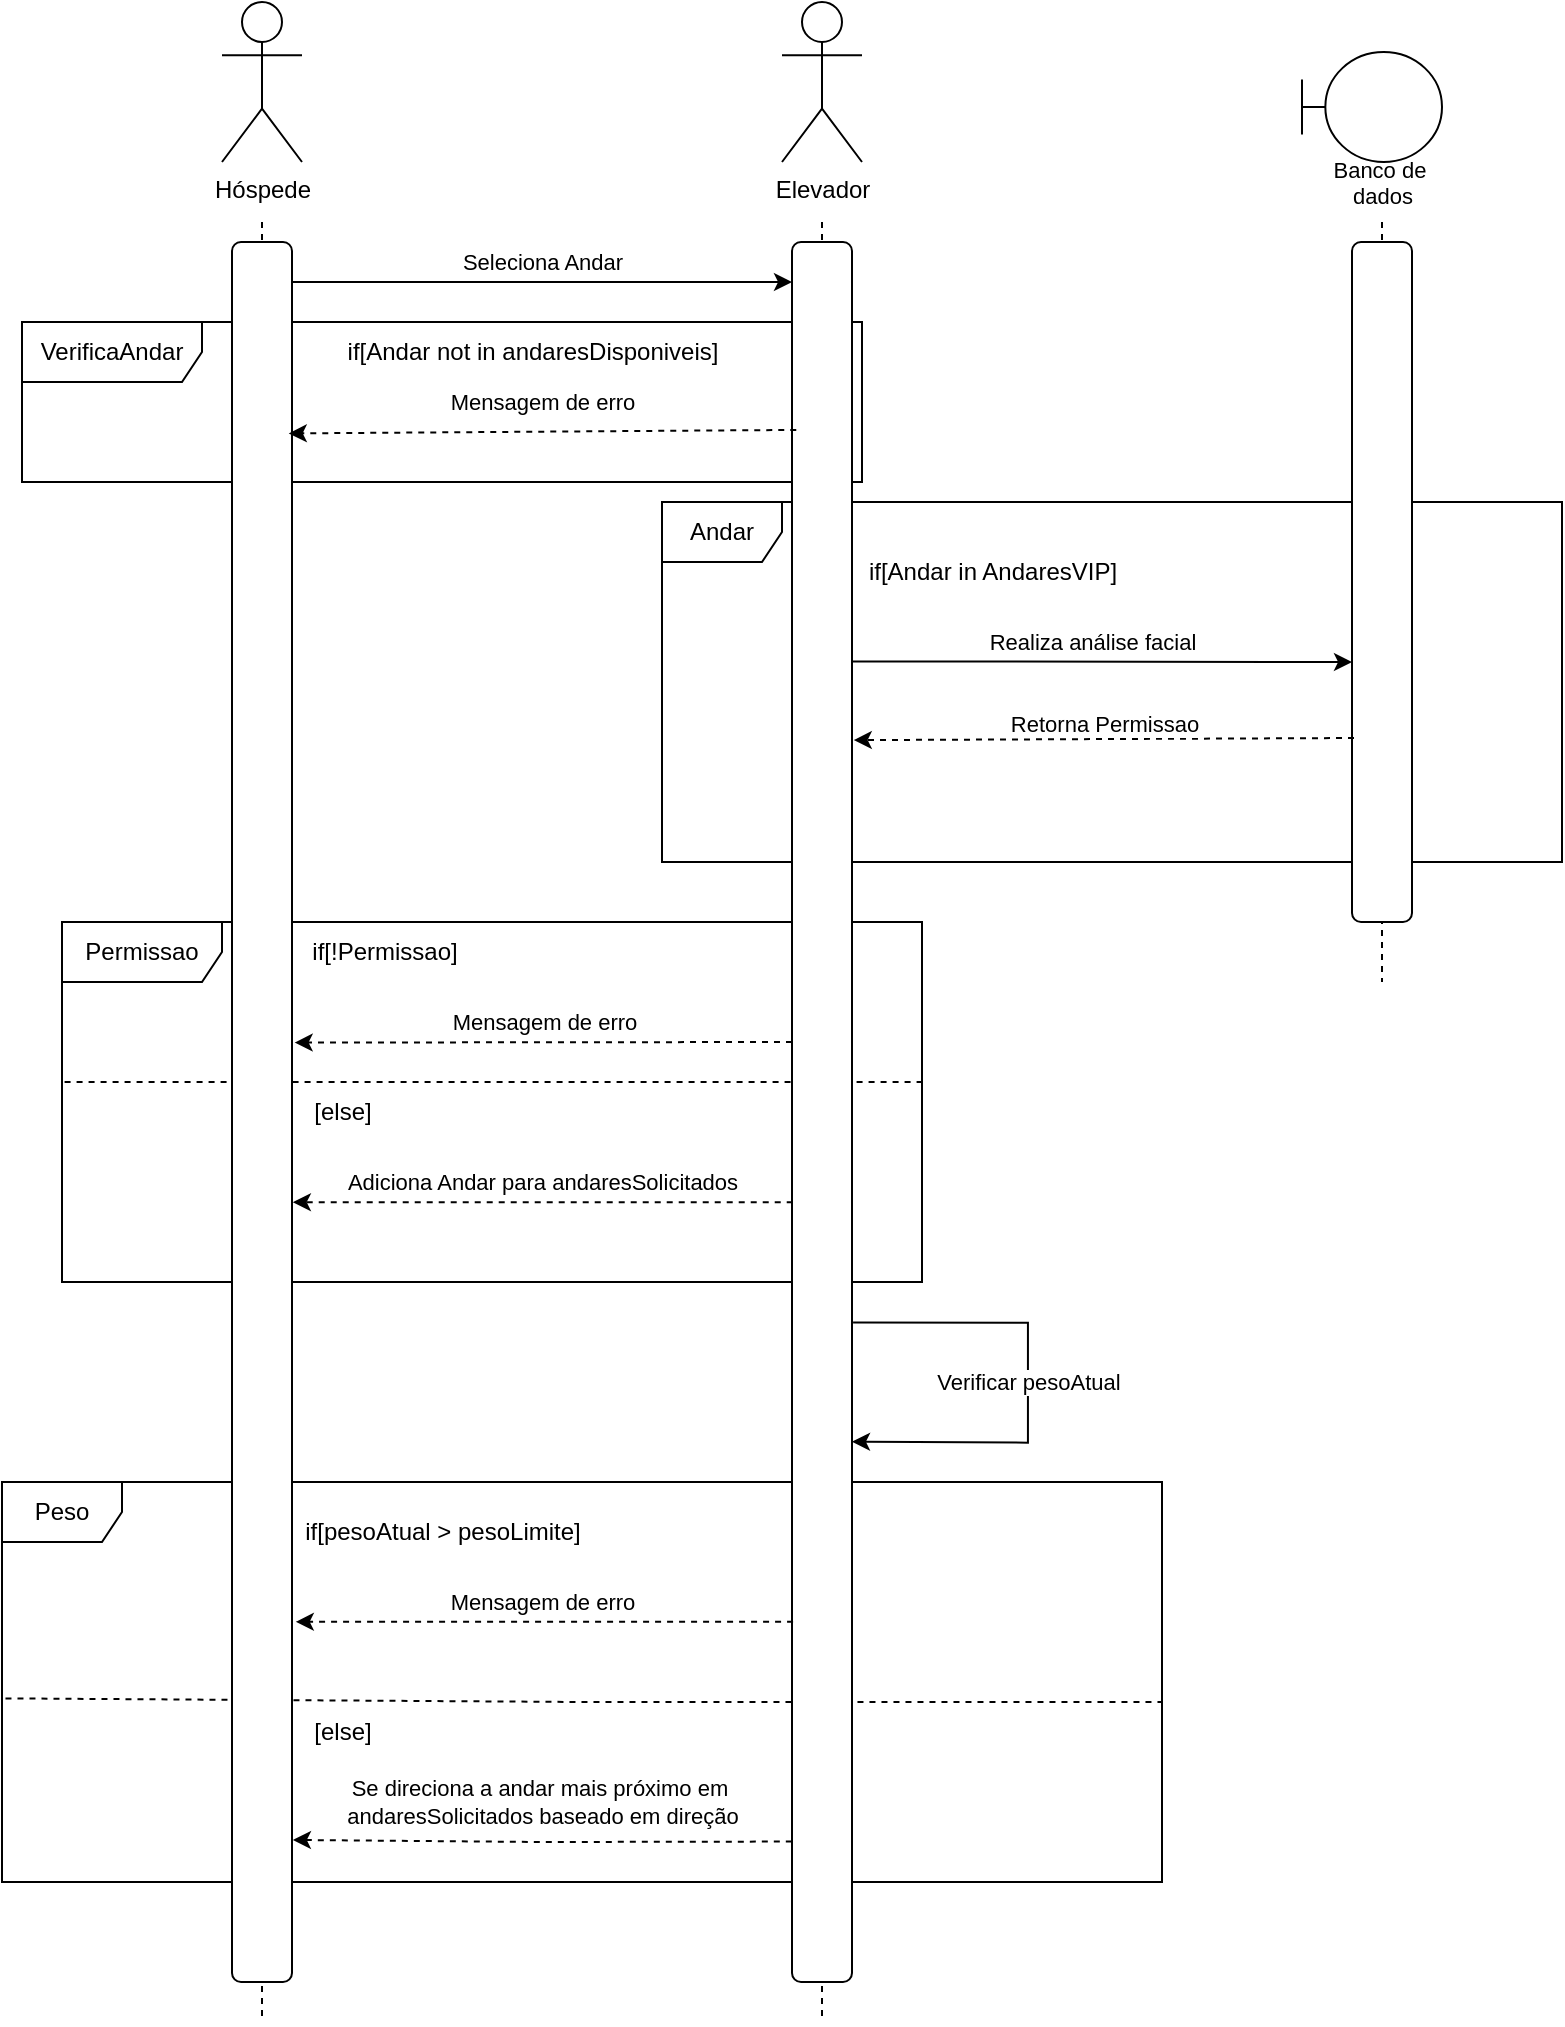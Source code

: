 <mxfile version="24.8.6">
  <diagram name="Página-1" id="ndIE9iRu-5RsDKBhaJrT">
    <mxGraphModel dx="1434" dy="772" grid="1" gridSize="10" guides="1" tooltips="1" connect="1" arrows="1" fold="1" page="1" pageScale="1" pageWidth="827" pageHeight="1169" math="0" shadow="0">
      <root>
        <mxCell id="0" />
        <mxCell id="1" parent="0" />
        <mxCell id="EAjG66n4U_kq2L5824By-13" value="VerificaAndar" style="shape=umlFrame;whiteSpace=wrap;html=1;pointerEvents=0;width=90;height=30;" parent="1" vertex="1">
          <mxGeometry x="20" y="270" width="420" height="80" as="geometry" />
        </mxCell>
        <mxCell id="EAjG66n4U_kq2L5824By-7" value="" style="endArrow=none;html=1;rounded=0;exitX=0.003;exitY=0.541;exitDx=0;exitDy=0;exitPerimeter=0;dashed=1;" parent="1" source="EAjG66n4U_kq2L5824By-5" edge="1">
          <mxGeometry width="50" height="50" relative="1" as="geometry">
            <mxPoint x="460" y="820" as="sourcePoint" />
            <mxPoint x="590" y="960" as="targetPoint" />
            <Array as="points">
              <mxPoint x="300" y="960" />
            </Array>
          </mxGeometry>
        </mxCell>
        <mxCell id="EAjG66n4U_kq2L5824By-5" value="Peso" style="shape=umlFrame;whiteSpace=wrap;html=1;pointerEvents=0;" parent="1" vertex="1">
          <mxGeometry x="10" y="850" width="580" height="200" as="geometry" />
        </mxCell>
        <mxCell id="94Sxvm2VLyfUZKXNGgCt-1" value="Andar" style="shape=umlFrame;whiteSpace=wrap;html=1;pointerEvents=0;" parent="1" vertex="1">
          <mxGeometry x="340" y="360" width="450" height="180" as="geometry" />
        </mxCell>
        <mxCell id="MVGgcwuGfcrAvFL7aOCa-16" value="" style="endArrow=none;html=1;rounded=0;exitX=0.005;exitY=0.422;exitDx=0;exitDy=0;exitPerimeter=0;entryX=1.002;entryY=0.422;entryDx=0;entryDy=0;entryPerimeter=0;dashed=1;" parent="1" edge="1">
          <mxGeometry width="50" height="50" relative="1" as="geometry">
            <mxPoint x="41.29" y="650" as="sourcePoint" />
            <mxPoint x="470.0" y="650" as="targetPoint" />
          </mxGeometry>
        </mxCell>
        <mxCell id="MVGgcwuGfcrAvFL7aOCa-14" value="Permissao" style="shape=umlFrame;whiteSpace=wrap;html=1;pointerEvents=0;width=80;height=30;" parent="1" vertex="1">
          <mxGeometry x="40" y="570" width="430" height="180" as="geometry" />
        </mxCell>
        <mxCell id="MVGgcwuGfcrAvFL7aOCa-1" style="edgeStyle=orthogonalEdgeStyle;rounded=0;orthogonalLoop=1;jettySize=auto;html=1;endArrow=none;endFill=0;dashed=1;" parent="1" edge="1">
          <mxGeometry relative="1" as="geometry">
            <mxPoint x="140" y="1120" as="targetPoint" />
            <mxPoint x="140" y="220" as="sourcePoint" />
          </mxGeometry>
        </mxCell>
        <mxCell id="MVGgcwuGfcrAvFL7aOCa-2" value="Hóspede" style="shape=umlActor;verticalLabelPosition=bottom;verticalAlign=top;html=1;outlineConnect=0;" parent="1" vertex="1">
          <mxGeometry x="120" y="110" width="40" height="80" as="geometry" />
        </mxCell>
        <mxCell id="MVGgcwuGfcrAvFL7aOCa-3" value="" style="rounded=1;whiteSpace=wrap;html=1;" parent="1" vertex="1">
          <mxGeometry x="125" y="230" width="30" height="870" as="geometry" />
        </mxCell>
        <mxCell id="MVGgcwuGfcrAvFL7aOCa-5" style="edgeStyle=orthogonalEdgeStyle;rounded=0;orthogonalLoop=1;jettySize=auto;html=1;endArrow=none;endFill=0;dashed=1;" parent="1" edge="1">
          <mxGeometry relative="1" as="geometry">
            <mxPoint x="420" y="1120" as="targetPoint" />
            <mxPoint x="420" y="220" as="sourcePoint" />
          </mxGeometry>
        </mxCell>
        <mxCell id="MVGgcwuGfcrAvFL7aOCa-6" value="Elevador" style="shape=umlActor;verticalLabelPosition=bottom;verticalAlign=top;html=1;outlineConnect=0;" parent="1" vertex="1">
          <mxGeometry x="400" y="110" width="40" height="80" as="geometry" />
        </mxCell>
        <mxCell id="MVGgcwuGfcrAvFL7aOCa-7" value="" style="rounded=1;whiteSpace=wrap;html=1;" parent="1" vertex="1">
          <mxGeometry x="405" y="230" width="30" height="870" as="geometry" />
        </mxCell>
        <mxCell id="MVGgcwuGfcrAvFL7aOCa-9" style="edgeStyle=orthogonalEdgeStyle;rounded=0;orthogonalLoop=1;jettySize=auto;html=1;endArrow=none;endFill=0;dashed=1;" parent="1" edge="1">
          <mxGeometry relative="1" as="geometry">
            <mxPoint x="700" y="600" as="targetPoint" />
            <mxPoint x="700" y="220" as="sourcePoint" />
          </mxGeometry>
        </mxCell>
        <mxCell id="MVGgcwuGfcrAvFL7aOCa-11" value="" style="rounded=1;whiteSpace=wrap;html=1;" parent="1" vertex="1">
          <mxGeometry x="685" y="230" width="30" height="340" as="geometry" />
        </mxCell>
        <mxCell id="MVGgcwuGfcrAvFL7aOCa-13" value="Mensagem de erro" style="endArrow=classic;html=1;rounded=0;entryX=1.011;entryY=0.442;entryDx=0;entryDy=0;entryPerimeter=0;dashed=1;" parent="1" edge="1">
          <mxGeometry x="-0.005" y="-10" width="50" height="50" relative="1" as="geometry">
            <mxPoint x="405" y="630" as="sourcePoint" />
            <mxPoint x="156.33" y="630.28" as="targetPoint" />
            <mxPoint as="offset" />
          </mxGeometry>
        </mxCell>
        <mxCell id="MVGgcwuGfcrAvFL7aOCa-15" value="if[!Permissao]" style="text;html=1;align=center;verticalAlign=middle;resizable=0;points=[];autosize=1;strokeColor=none;fillColor=none;" parent="1" vertex="1">
          <mxGeometry x="151.33" y="570" width="100" height="30" as="geometry" />
        </mxCell>
        <mxCell id="MVGgcwuGfcrAvFL7aOCa-17" value="[else]" style="text;html=1;align=center;verticalAlign=middle;resizable=0;points=[];autosize=1;strokeColor=none;fillColor=none;" parent="1" vertex="1">
          <mxGeometry x="155" y="650" width="50" height="30" as="geometry" />
        </mxCell>
        <mxCell id="MVGgcwuGfcrAvFL7aOCa-18" value="Adiciona Andar para andaresSolicitados" style="endArrow=classic;html=1;rounded=0;entryX=1.014;entryY=0.912;entryDx=0;entryDy=0;entryPerimeter=0;exitX=0.012;exitY=0.912;exitDx=0;exitDy=0;exitPerimeter=0;dashed=1;" parent="1" edge="1">
          <mxGeometry x="0.003" y="-10" width="50" height="50" relative="1" as="geometry">
            <mxPoint x="405.36" y="710.08" as="sourcePoint" />
            <mxPoint x="155.42" y="710.08" as="targetPoint" />
            <mxPoint as="offset" />
          </mxGeometry>
        </mxCell>
        <mxCell id="MVGgcwuGfcrAvFL7aOCa-19" value="" style="shape=umlBoundary;whiteSpace=wrap;html=1;" parent="1" vertex="1">
          <mxGeometry x="660" y="135" width="70" height="55" as="geometry" />
        </mxCell>
        <mxCell id="MVGgcwuGfcrAvFL7aOCa-20" value="&lt;font style=&quot;font-size: 11px;&quot;&gt;Banco de&amp;nbsp;&lt;/font&gt;&lt;div style=&quot;font-size: 11px;&quot;&gt;&lt;font style=&quot;font-size: 11px;&quot;&gt;dados&lt;/font&gt;&lt;/div&gt;" style="text;html=1;align=center;verticalAlign=middle;resizable=0;points=[];autosize=1;strokeColor=none;fillColor=none;" parent="1" vertex="1">
          <mxGeometry x="665" y="180" width="70" height="40" as="geometry" />
        </mxCell>
        <mxCell id="94Sxvm2VLyfUZKXNGgCt-2" value="if[Andar in AndaresVIP]" style="text;html=1;align=center;verticalAlign=middle;resizable=0;points=[];autosize=1;strokeColor=none;fillColor=none;" parent="1" vertex="1">
          <mxGeometry x="430" y="380" width="150" height="30" as="geometry" />
        </mxCell>
        <mxCell id="EAjG66n4U_kq2L5824By-1" value="Seleciona Andar" style="endArrow=classic;html=1;rounded=0;exitX=1.022;exitY=0.087;exitDx=0;exitDy=0;exitPerimeter=0;entryX=0.031;entryY=0.088;entryDx=0;entryDy=0;entryPerimeter=0;" parent="1" edge="1">
          <mxGeometry x="-0.006" y="10" width="50" height="50" relative="1" as="geometry">
            <mxPoint x="155" y="250" as="sourcePoint" />
            <mxPoint x="405" y="250" as="targetPoint" />
            <mxPoint as="offset" />
          </mxGeometry>
        </mxCell>
        <mxCell id="EAjG66n4U_kq2L5824By-2" value="Realiza análise facial" style="endArrow=classic;html=1;rounded=0;exitX=1;exitY=0.085;exitDx=0;exitDy=0;exitPerimeter=0;entryX=0;entryY=0.206;entryDx=0;entryDy=0;entryPerimeter=0;" parent="1" edge="1">
          <mxGeometry x="-0.04" y="10" width="50" height="50" relative="1" as="geometry">
            <mxPoint x="435" y="439.7" as="sourcePoint" />
            <mxPoint x="685" y="440" as="targetPoint" />
            <mxPoint as="offset" />
          </mxGeometry>
        </mxCell>
        <mxCell id="EAjG66n4U_kq2L5824By-3" value="Retorna Permissao" style="endArrow=classic;html=1;rounded=0;exitX=0.028;exitY=0.317;exitDx=0;exitDy=0;exitPerimeter=0;dashed=1;entryX=1.029;entryY=0.133;entryDx=0;entryDy=0;entryPerimeter=0;" parent="1" edge="1">
          <mxGeometry x="-0.0" y="-8" width="50" height="50" relative="1" as="geometry">
            <mxPoint x="686" y="478" as="sourcePoint" />
            <mxPoint x="435.87" y="479.06" as="targetPoint" />
            <mxPoint as="offset" />
          </mxGeometry>
        </mxCell>
        <mxCell id="EAjG66n4U_kq2L5824By-4" value="Verificar pesoAtual" style="endArrow=classic;html=1;rounded=0;entryX=0.901;entryY=0.597;entryDx=0;entryDy=0;entryPerimeter=0;exitX=1.018;exitY=0.621;exitDx=0;exitDy=0;exitPerimeter=0;" parent="1" source="MVGgcwuGfcrAvFL7aOCa-7" edge="1">
          <mxGeometry width="50" height="50" relative="1" as="geometry">
            <mxPoint x="440" y="770" as="sourcePoint" />
            <mxPoint x="435" y="829.86" as="targetPoint" />
            <Array as="points">
              <mxPoint x="522.97" y="770.32" />
              <mxPoint x="522.97" y="830.32" />
            </Array>
          </mxGeometry>
        </mxCell>
        <mxCell id="EAjG66n4U_kq2L5824By-6" value="if[pesoAtual &amp;gt; pesoLimite]" style="text;html=1;align=center;verticalAlign=middle;resizable=0;points=[];autosize=1;strokeColor=none;fillColor=none;" parent="1" vertex="1">
          <mxGeometry x="150" y="860" width="160" height="30" as="geometry" />
        </mxCell>
        <mxCell id="EAjG66n4U_kq2L5824By-8" value="[else]" style="text;html=1;align=center;verticalAlign=middle;resizable=0;points=[];autosize=1;strokeColor=none;fillColor=none;" parent="1" vertex="1">
          <mxGeometry x="155" y="960" width="50" height="30" as="geometry" />
        </mxCell>
        <mxCell id="EAjG66n4U_kq2L5824By-9" value="Mensagem de erro" style="endArrow=classic;html=1;rounded=0;exitX=0.018;exitY=0.695;exitDx=0;exitDy=0;exitPerimeter=0;entryX=1.063;entryY=0.695;entryDx=0;entryDy=0;entryPerimeter=0;dashed=1;" parent="1" edge="1">
          <mxGeometry x="0.01" y="-10" width="50" height="50" relative="1" as="geometry">
            <mxPoint x="405.54" y="919.9" as="sourcePoint" />
            <mxPoint x="156.89" y="919.9" as="targetPoint" />
            <mxPoint as="offset" />
          </mxGeometry>
        </mxCell>
        <mxCell id="EAjG66n4U_kq2L5824By-10" value="Se direciona a andar mais próximo em&amp;nbsp;&lt;div&gt;andaresSolicitados baseado em direção&lt;/div&gt;" style="endArrow=classic;html=1;rounded=0;exitX=-0.003;exitY=0.829;exitDx=0;exitDy=0;exitPerimeter=0;entryX=1.015;entryY=0.828;entryDx=0;entryDy=0;entryPerimeter=0;dashed=1;" parent="1" edge="1">
          <mxGeometry x="-0.001" y="-20" width="50" height="50" relative="1" as="geometry">
            <mxPoint x="404.91" y="1029.78" as="sourcePoint" />
            <mxPoint x="155.45" y="1028.96" as="targetPoint" />
            <Array as="points">
              <mxPoint x="280" y="1030" />
            </Array>
            <mxPoint as="offset" />
          </mxGeometry>
        </mxCell>
        <mxCell id="EAjG66n4U_kq2L5824By-15" value="if[Andar not in andaresDisponiveis]" style="text;html=1;align=center;verticalAlign=middle;resizable=0;points=[];autosize=1;strokeColor=none;fillColor=none;" parent="1" vertex="1">
          <mxGeometry x="170" y="270" width="210" height="30" as="geometry" />
        </mxCell>
        <mxCell id="EAjG66n4U_kq2L5824By-16" value="Mensagem de erro" style="endArrow=classic;html=1;rounded=0;entryX=0.946;entryY=0.11;entryDx=0;entryDy=0;entryPerimeter=0;exitX=0.071;exitY=0.108;exitDx=0;exitDy=0;exitPerimeter=0;dashed=1;" parent="1" source="MVGgcwuGfcrAvFL7aOCa-7" target="MVGgcwuGfcrAvFL7aOCa-3" edge="1">
          <mxGeometry x="0.001" y="-15" width="50" height="50" relative="1" as="geometry">
            <mxPoint x="540" y="430" as="sourcePoint" />
            <mxPoint x="590" y="380" as="targetPoint" />
            <mxPoint as="offset" />
          </mxGeometry>
        </mxCell>
      </root>
    </mxGraphModel>
  </diagram>
</mxfile>
